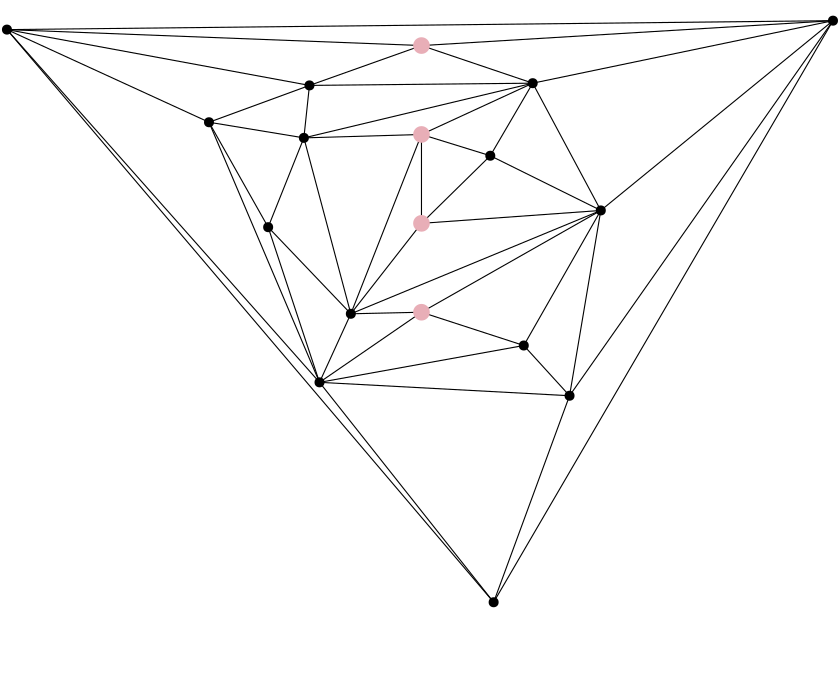 <?xml version="1.0"?>
<!DOCTYPE ipe SYSTEM "ipe.dtd">
<ipe version="70206" creator="Ipe 7.2.7">
<info created="D:20180531113113" modified="D:20180531113114"/>
<ipestyle name="basic">
<symbol name="arrow/arc(spx)">
<path stroke="sym-stroke" fill="sym-stroke" pen="sym-pen">
0 0 m
-1 0.333 l
-1 -0.333 l
h
</path>
</symbol>
<symbol name="arrow/farc(spx)">
<path stroke="sym-stroke" fill="white" pen="sym-pen">
0 0 m
-1 0.333 l
-1 -0.333 l
h
</path>
</symbol>
<symbol name="arrow/ptarc(spx)">
<path stroke="sym-stroke" fill="sym-stroke" pen="sym-pen">
0 0 m
-1 0.333 l
-0.8 0 l
-1 -0.333 l
h
</path>
</symbol>
<symbol name="arrow/fptarc(spx)">
<path stroke="sym-stroke" fill="white" pen="sym-pen">
0 0 m
-1 0.333 l
-0.8 0 l
-1 -0.333 l
h
</path>
</symbol>
<symbol name="mark/circle(sx)" transformations="translations">
<path fill="sym-stroke">
0.6 0 0 0.6 0 0 e
0.4 0 0 0.4 0 0 e
</path>
</symbol>
<symbol name="mark/disk(sx)" transformations="translations">
<path fill="sym-stroke">
0.6 0 0 0.6 0 0 e
</path>
</symbol>
<symbol name="mark/fdisk(sfx)" transformations="translations">
<group>
<path fill="sym-fill">
0.5 0 0 0.5 0 0 e
</path>
<path fill="sym-stroke" fillrule="eofill">
0.6 0 0 0.6 0 0 e
0.4 0 0 0.4 0 0 e
</path>
</group>
</symbol>
<symbol name="mark/box(sx)" transformations="translations">
<path fill="sym-stroke" fillrule="eofill">
-0.6 -0.6 m
0.6 -0.6 l
0.6 0.6 l
-0.6 0.6 l
h
-0.4 -0.4 m
0.4 -0.4 l
0.4 0.4 l
-0.4 0.4 l
h
</path>
</symbol>
<symbol name="mark/square(sx)" transformations="translations">
<path fill="sym-stroke">
-0.6 -0.6 m
0.6 -0.6 l
0.6 0.6 l
-0.6 0.6 l
h
</path>
</symbol>
<symbol name="mark/fsquare(sfx)" transformations="translations">
<group>
<path fill="sym-fill">
-0.5 -0.5 m
0.5 -0.5 l
0.5 0.5 l
-0.5 0.5 l
h
</path>
<path fill="sym-stroke" fillrule="eofill">
-0.6 -0.6 m
0.6 -0.6 l
0.6 0.6 l
-0.6 0.6 l
h
-0.4 -0.4 m
0.4 -0.4 l
0.4 0.4 l
-0.4 0.4 l
h
</path>
</group>
</symbol>
<symbol name="mark/cross(sx)" transformations="translations">
<group>
<path fill="sym-stroke">
-0.43 -0.57 m
0.57 0.43 l
0.43 0.57 l
-0.57 -0.43 l
h
</path>
<path fill="sym-stroke">
-0.43 0.57 m
0.57 -0.43 l
0.43 -0.57 l
-0.57 0.43 l
h
</path>
</group>
</symbol>
<symbol name="arrow/fnormal(spx)">
<path stroke="sym-stroke" fill="white" pen="sym-pen">
0 0 m
-1 0.333 l
-1 -0.333 l
h
</path>
</symbol>
<symbol name="arrow/pointed(spx)">
<path stroke="sym-stroke" fill="sym-stroke" pen="sym-pen">
0 0 m
-1 0.333 l
-0.8 0 l
-1 -0.333 l
h
</path>
</symbol>
<symbol name="arrow/fpointed(spx)">
<path stroke="sym-stroke" fill="white" pen="sym-pen">
0 0 m
-1 0.333 l
-0.8 0 l
-1 -0.333 l
h
</path>
</symbol>
<symbol name="arrow/linear(spx)">
<path stroke="sym-stroke" pen="sym-pen">
-1 0.333 m
0 0 l
-1 -0.333 l
</path>
</symbol>
<symbol name="arrow/fdouble(spx)">
<path stroke="sym-stroke" fill="white" pen="sym-pen">
0 0 m
-1 0.333 l
-1 -0.333 l
h
-1 0 m
-2 0.333 l
-2 -0.333 l
h
</path>
</symbol>
<symbol name="arrow/double(spx)">
<path stroke="sym-stroke" fill="sym-stroke" pen="sym-pen">
0 0 m
-1 0.333 l
-1 -0.333 l
h
-1 0 m
-2 0.333 l
-2 -0.333 l
h
</path>
</symbol>
<pen name="heavier" value="0.8"/>
<pen name="fat" value="1.2"/>
<pen name="ultrafat" value="2"/>
<symbolsize name="large" value="5"/>
<symbolsize name="small" value="2"/>
<symbolsize name="tiny" value="1.1"/>
<arrowsize name="large" value="10"/>
<arrowsize name="small" value="5"/>
<arrowsize name="tiny" value="3"/>
<color name="red" value="1 0 0"/>
<color name="green" value="0 1 0"/>
<color name="blue" value="0 0 1"/>
<color name="yellow" value="1 1 0"/>
<color name="orange" value="1 0.647 0"/>
<color name="gold" value="1 0.843 0"/>
<color name="purple" value="0.627 0.125 0.941"/>
<color name="gray" value="0.745"/>
<color name="brown" value="0.647 0.165 0.165"/>
<color name="navy" value="0 0 0.502"/>
<color name="pink" value="1 0.753 0.796"/>
<color name="seagreen" value="0.18 0.545 0.341"/>
<color name="turquoise" value="0.251 0.878 0.816"/>
<color name="violet" value="0.933 0.51 0.933"/>
<color name="darkblue" value="0 0 0.545"/>
<color name="darkcyan" value="0 0.545 0.545"/>
<color name="darkgray" value="0.663"/>
<color name="darkgreen" value="0 0.392 0"/>
<color name="darkmagenta" value="0.545 0 0.545"/>
<color name="darkorange" value="1 0.549 0"/>
<color name="darkred" value="0.545 0 0"/>
<color name="lightblue" value="0.678 0.847 0.902"/>
<color name="lightcyan" value="0.878 1 1"/>
<color name="lightgray" value="0.827"/>
<color name="lightgreen" value="0.565 0.933 0.565"/>
<color name="lightyellow" value="1 1 0.878"/>
<dashstyle name="dashed" value="[4] 0"/>
<dashstyle name="dotted" value="[1 3] 0"/>
<dashstyle name="dash dotted" value="[4 2 1 2] 0"/>
<dashstyle name="dash dot dotted" value="[4 2 1 2 1 2] 0"/>
<textsize name="large" value="\large"/>
<textsize name="Large" value="\Large"/>
<textsize name="LARGE" value="\LARGE"/>
<textsize name="huge" value="\huge"/>
<textsize name="Huge" value="\Huge"/>
<textsize name="small" value="\small"/>
<textsize name="footnote" value="\footnotesize"/>
<textsize name="tiny" value="\tiny"/>
<textstyle name="center" begin="\begin{center}" end="\end{center}"/>
<textstyle name="itemize" begin="\begin{itemize}" end="\end{itemize}"/>
<textstyle name="item" begin="\begin{itemize}\item{}" end="\end{itemize}"/>
<gridsize name="4 pts" value="4"/>
<gridsize name="8 pts (~3 mm)" value="8"/>
<gridsize name="16 pts (~6 mm)" value="16"/>
<gridsize name="32 pts (~12 mm)" value="32"/>
<gridsize name="10 pts (~3.5 mm)" value="10"/>
<gridsize name="20 pts (~7 mm)" value="20"/>
<gridsize name="14 pts (~5 mm)" value="14"/>
<gridsize name="28 pts (~10 mm)" value="28"/>
<gridsize name="56 pts (~20 mm)" value="56"/>
<anglesize name="90 deg" value="90"/>
<anglesize name="60 deg" value="60"/>
<anglesize name="45 deg" value="45"/>
<anglesize name="30 deg" value="30"/>
<anglesize name="22.5 deg" value="22.5"/>
<opacity name="10%" value="0.1"/>
<opacity name="30%" value="0.3"/>
<opacity name="50%" value="0.5"/>
<opacity name="75%" value="0.75"/>
<tiling name="falling" angle="-60" step="4" width="1"/>
<tiling name="rising" angle="30" step="4" width="1"/>
</ipestyle>
<ipestyle name="odscolors">
<color name="usc gold" value="1 0.807 0.019"/>
<color name="tigers eye" value="0.968 0.549 0.235"/>
<color name="pearl aqua" value="0.556 0.776 0.725"/>
<color name="granny smith apple" value="0.733 0.858 0.607"/>
<color name="pale chestnut" value="0.909 0.682 0.717"/>
<color name="columbia blue" value="0.745 0.847 0.831"/>
<color name="magic mint" value="0.647 1 0.839"/>
<color name="light salmon" value="0.98 0.635 0.458"/>
<color name="dutch white" value="0.866 0.878 0.741"/>
<color name="medium sea green" value="0.266 0.686 0.411"/>
<color name="pink-orange" value="1 0.549 0.38"/>
<color name="diamond" value="0.721 0.882 1"/>
<color name="laurel green" value="0.67 0.768 0.631"/>
<color name="steel teal" value="0.4 0.521 0.525"/>
<color name="rose gold" value="0.741 0.419 0.45"/>
<color name="myrtle green" value="0.196 0.454 0.427"/>
<color name="pink raspberry" value="0.639 0.043 0.215"/>
<color name="trolley grey" value="0.505 0.498 0.458"/>
<color name="midnight green" value="0.062 0.309 0.333"/>
<color name="paynes grey" value="0.345 0.435 0.486"/>
</ipestyle>
<page>
<layer name="G0"/>
<layer name="Y"/>
<layer name="G1"/>
<layer name="G2"/>
<view layers="G0" active="G0"/>
<view layers="G0 Y" active="G0"/>
<view layers="Y G1" active="G1"/>
<view layers="Y G2" active="G2"/>
<use layer="G0" name="mark/disk(sx)" pos="215.672 737.655" size="normal" stroke="black"/>
<use name="mark/disk(sx)" pos="296.043 738.458" size="normal" stroke="black"/>
<use name="mark/disk(sx)" pos="213.663 718.767" size="normal" stroke="black"/>
<use name="mark/disk(sx)" pos="179.505 724.393" size="normal" stroke="black"/>
<use name="mark/disk(sx)" pos="200.803 686.619" size="normal" stroke="black"/>
<use name="mark/disk(sx)" pos="280.773 712.338" size="normal" stroke="black"/>
<use matrix="1 0 0 1 22.504 14.4669" name="mark/disk(sx)" pos="298.053 678.18" size="normal" stroke="black"/>
<use matrix="1 0 0 1 8.46434 -4.65739" name="mark/disk(sx)" pos="222.102 660.096" size="normal" stroke="black"/>
<use name="mark/disk(sx)" pos="219.289 630.761" size="normal" stroke="black"/>
<use name="mark/disk(sx)" pos="292.828 644.022" size="normal" stroke="black"/>
<use name="mark/disk(sx)" pos="309.305 625.938" size="normal" stroke="black"/>
<path stroke="black">
219.289 630.761 m
309.305 625.938 l
</path>
<path stroke="black">
309.305 625.938 m
292.828 644.022 l
</path>
<path stroke="black">
292.828 644.022 m
256 656 l
</path>
<path stroke="black">
256 656 m
219.289 630.761 l
</path>
<path stroke="black">
219.289 630.761 m
292.828 644.022 l
</path>
<path stroke="black">
230.566 655.439 m
256 656 l
</path>
<path stroke="black">
230.566 655.439 m
320.557 692.647 l
</path>
<path stroke="black">
320.557 692.647 m
256 656 l
</path>
<path stroke="black">
256 688 m
256 720 l
</path>
<path stroke="black">
256 720 m
230.566 655.439 l
</path>
<path stroke="black">
230.566 655.439 m
256 688 l
</path>
<path stroke="black">
256 688 m
320.557 692.647 l
</path>
<path stroke="black">
320.557 692.647 m
280.773 712.338 l
</path>
<path stroke="black">
280.773 712.338 m
256 720 l
</path>
<path stroke="black">
280.773 712.338 m
256 688 l
</path>
<path stroke="black">
200.803 686.619 m
230.566 655.439 l
</path>
<path stroke="black">
200.803 686.619 m
219.289 630.761 l
</path>
<path stroke="black">
230.566 655.439 m
219.289 630.761 l
</path>
<path stroke="black">
200.803 686.619 m
213.663 718.767 l
</path>
<path stroke="black">
213.663 718.767 m
179.505 724.393 l
</path>
<path stroke="black">
179.505 724.393 m
200.803 686.619 l
</path>
<path stroke="black">
213.663 718.767 m
230.566 655.439 l
</path>
<path stroke="black">
213.663 718.767 m
215.672 737.655 l
</path>
<path stroke="black">
215.672 737.655 m
179.505 724.393 l
</path>
<path stroke="black">
215.672 737.655 m
296.043 738.458 l
</path>
<path stroke="black">
213.663 718.767 m
296.043 738.458 l
</path>
<path stroke="black">
256 720 m
296.043 738.458 l
</path>
<path stroke="black">
256 720 m
213.663 718.767 l
</path>
<path stroke="black">
256 752 m
215.672 737.655 l
</path>
<path stroke="black">
256 752 m
296.043 738.458 l
</path>
<path stroke="black">
296.043 738.458 m
280.773 712.338 l
</path>
<path stroke="black">
320.557 692.647 m
292.828 644.022 l
</path>
<path stroke="black">
320.557 692.647 m
309.305 625.938 l
</path>
<path stroke="black">
219.289 630.761 m
179.505 724.393 l
</path>
<use matrix="1 0 0 1 -21.2984 -0.401857" name="mark/disk(sx)" pos="128.067 758.149" size="normal" stroke="black"/>
<use matrix="1 0 0 1 20.4947 0.803714" name="mark/disk(sx)" pos="383.648 760.159" size="normal" stroke="black"/>
<use matrix="1 0 0 1 0 -30.943" name="mark/disk(sx)" pos="281.978 582.538" size="normal" stroke="black"/>
<path stroke="black">
106.769 757.747 m
256 752 l
</path>
<path stroke="black">
106.769 757.747 m
215.672 737.655 l
</path>
<path stroke="black">
106.769 757.747 m
179.505 724.393 l
</path>
<path stroke="black">
106.769 757.747 m
219.289 630.761 l
</path>
<path stroke="black">
256 752 m
404.143 760.962 l
</path>
<path stroke="black">
106.769 757.747 m
404.143 760.962 l
</path>
<path stroke="black">
404.143 760.962 m
296.043 738.458 l
</path>
<path stroke="black">
404.143 760.962 m
320.557 692.647 l
</path>
<path stroke="black">
404.143 760.962 m
309.305 625.938 l
</path>
<path stroke="black">
219.289 630.761 m
281.978 551.595 l
</path>
<path stroke="black">
281.978 551.595 m
309.305 625.938 l
</path>
<path layer="Y" matrix="1.54917 0 0 1.54917 -140.586 -421.759" stroke="tigers eye" pen="heavier">
256 768 m
256 608 l
</path>
<path layer="G0" stroke="black">
106.769 757.747 m
281.978 551.595 l
</path>
<path stroke="black">
281.978 551.595 m
404.143 760.962 l
</path>
<path stroke="black">
296.043 738.458 m
320.557 692.647 l
</path>
<use name="mark/disk(sx)" pos="256 656" size="large" stroke="pale chestnut"/>
<use name="mark/disk(sx)" pos="256 688" size="large" stroke="pale chestnut"/>
<use name="mark/disk(sx)" pos="256 720" size="large" stroke="pale chestnut"/>
<use name="mark/disk(sx)" pos="256 752" size="large" stroke="pale chestnut"/>
<use layer="G2" matrix="1 0 0 1 -4.42056 8.43857" name="mark/disk(sx)" pos="215.672 737.655" size="normal" stroke="black"/>
<use matrix="1 0 0 1 21.2987 7.23371" name="mark/disk(sx)" pos="296.043 738.458" size="normal" stroke="black"/>
<use matrix="1 0 0 1 15.672 18.8876" name="mark/disk(sx)" pos="213.663 718.767" size="normal" stroke="black"/>
<use matrix="1 0 0 1 -26.5228 12.4579" name="mark/disk(sx)" pos="179.505 724.393" size="normal" stroke="black"/>
<use matrix="1 0 0 1 -14.4667 34.9613" name="mark/disk(sx)" pos="200.803 686.619" size="normal" stroke="black"/>
<use matrix="1 0 0 1 14.1449 12.9018" name="mark/disk(sx)" pos="280.773 712.338" size="normal" stroke="black"/>
<use matrix="1 0 0 1 2.41072 66.3066" name="mark/disk(sx)" pos="222.102 660.096" size="normal" stroke="black"/>
<use matrix="1 0 0 1 11.6534 20.4943" name="mark/disk(sx)" pos="219.289 630.761" size="normal" stroke="black"/>
<use matrix="1 0 0 1 -7.63487 33.354" name="mark/disk(sx)" pos="292.828 644.022" size="normal" stroke="black"/>
<use matrix="1 0 0 1 -10.8506 18.4858" name="mark/disk(sx)" pos="309.305 625.938" size="normal" stroke="black"/>
<path stroke="black">
230.942 651.255 m
298.454 644.424 l
</path>
<path stroke="black">
298.454 644.424 m
285.193 677.376 l
</path>
<path stroke="black">
285.193 677.376 m
256 717.562 l
</path>
<path stroke="black">
256 717.562 m
230.942 651.255 l
</path>
<path stroke="black">
230.942 651.255 m
285.193 677.376 l
</path>
<path stroke="black">
224.513 726.403 m
256 717.562 l
</path>
<path stroke="black">
224.513 726.403 m
331.005 714.749 l
</path>
<path stroke="black">
331.005 714.749 m
256 717.562 l
</path>
<path stroke="black">
256 726.403 m
256 736.047 l
</path>
<path stroke="black">
256 736.047 m
224.513 726.403 l
</path>
<path stroke="black">
224.513 726.403 m
256 726.403 l
</path>
<path stroke="black">
256 726.403 m
331.005 714.749 l
</path>
<path stroke="black">
331.005 714.749 m
294.918 725.24 l
</path>
<path stroke="black">
294.918 725.24 m
256 736.047 l
</path>
<path stroke="black">
294.918 725.24 m
256 726.403 l
</path>
<path stroke="black">
186.336 721.58 m
224.513 726.403 l
</path>
<path stroke="black">
186.336 721.58 m
230.942 651.255 l
</path>
<path stroke="black">
224.513 726.403 m
230.942 651.255 l
</path>
<path stroke="black">
186.336 721.58 m
229.335 737.655 l
</path>
<path stroke="black">
229.335 737.655 m
152.982 736.851 l
</path>
<path stroke="black">
152.982 736.851 m
186.336 721.58 l
</path>
<path stroke="black">
229.335 737.655 m
224.513 726.403 l
</path>
<path stroke="black">
229.335 737.655 m
211.251 746.094 l
</path>
<path stroke="black">
211.251 746.094 m
152.982 736.851 l
</path>
<path stroke="black">
211.251 746.094 m
317.342 745.692 l
</path>
<path stroke="black">
229.335 737.655 m
317.342 745.692 l
</path>
<path stroke="black">
256 736.047 m
317.342 745.692 l
</path>
<path stroke="black">
256 736.047 m
229.335 737.655 l
</path>
<path stroke="black">
256 752 m
211.251 746.094 l
</path>
<path stroke="black">
256 752 m
317.342 745.692 l
</path>
<path stroke="black">
317.342 745.692 m
294.918 725.24 l
</path>
<path stroke="black">
331.005 714.749 m
285.193 677.376 l
</path>
<path stroke="black">
331.005 714.749 m
298.454 644.424 l
</path>
<path stroke="black">
230.942 651.255 m
152.982 736.851 l
</path>
<use matrix="1 0 0 1 -21.2988 -0.401433" name="mark/disk(sx)" pos="128.067 758.149" size="normal" stroke="black"/>
<use matrix="1 0 0 1 20.4943 0.804138" name="mark/disk(sx)" pos="383.648 760.159" size="normal" stroke="black"/>
<use matrix="1 0 0 1 -0.00037638 -30.9426" name="mark/disk(sx)" pos="281.978 582.538" size="normal" stroke="black"/>
<path stroke="black">
106.769 757.747 m
256 752 l
</path>
<path stroke="black">
106.769 757.747 m
211.251 746.094 l
</path>
<path stroke="black">
106.769 757.747 m
152.982 736.851 l
</path>
<path stroke="black">
106.769 757.747 m
230.942 651.255 l
</path>
<path stroke="black">
256 752 m
404.143 760.962 l
</path>
<path matrix="1 0 0 1 -0.00037638 0.00042382" stroke="black">
106.769 757.747 m
404.143 760.962 l
</path>
<path stroke="black">
404.143 760.962 m
317.342 745.692 l
</path>
<path stroke="black">
404.143 760.962 m
331.005 714.749 l
</path>
<path stroke="black">
404.143 760.962 m
298.454 644.424 l
</path>
<path stroke="black">
230.942 651.255 m
281.978 551.595 l
</path>
<path stroke="black">
281.978 551.595 m
298.454 644.424 l
</path>
<path matrix="1 0 0 1 -0.00037638 0.00042382" stroke="black">
106.769 757.747 m
281.978 551.595 l
</path>
<path matrix="1 0 0 1 -0.00037638 0.00042382" stroke="black">
281.978 551.595 m
404.143 760.962 l
</path>
<path stroke="black">
317.342 745.692 m
331.005 714.749 l
</path>
<use matrix="1 0 0 1 0 61.5617" name="mark/disk(sx)" pos="256 656" size="large" stroke="pale chestnut"/>
<use matrix="1 0 0 1 0 38.4026" name="mark/disk(sx)" pos="256 688" size="large" stroke="pale chestnut"/>
<use matrix="1 0 0 1 0 16.0471" name="mark/disk(sx)" pos="256 720" size="large" stroke="pale chestnut"/>
<use matrix="1 0 0 1 -0.00037638 0.00042382" name="mark/disk(sx)" pos="256 752" size="large" stroke="pale chestnut"/>
<use matrix="1 0 0 1 10.4482 22.1013" name="mark/disk(sx)" pos="320.557 692.647" size="normal" stroke="black"/>
<use layer="G1" matrix="1 0 0 1 -3.4795 -12.0545" name="mark/disk(sx)" pos="215.672 737.655" size="normal" stroke="black"/>
<use matrix="1 0 0 1 -17.984 -27.6002" name="mark/disk(sx)" pos="296.043 738.458" size="normal" stroke="black"/>
<use matrix="1 0 0 1 21.8325 -11.9515" name="mark/disk(sx)" pos="213.663 718.767" size="normal" stroke="black"/>
<use matrix="1 0 0 1 -0.00041874 0.00017397" name="mark/disk(sx)" pos="179.505 724.393" size="normal" stroke="black"/>
<use matrix="1 0 0 1 4.69775 11.7449" name="mark/disk(sx)" pos="200.803 686.619" size="normal" stroke="black"/>
<use matrix="1 0 0 1 4.65734 -43.0926" name="mark/disk(sx)" pos="280.773 712.338" size="normal" stroke="black"/>
<use matrix="1 0 0 1 23.5778 -26.4309" name="mark/disk(sx)" pos="219.289 630.761" size="normal" stroke="black"/>
<use matrix="1 0 0 1 -11.9156 -30.6561" name="mark/disk(sx)" pos="292.828 644.022" size="normal" stroke="black"/>
<use matrix="1 0 0 1 -25.5392 -38.7285" name="mark/disk(sx)" pos="309.305 625.938" size="normal" stroke="black"/>
<path stroke="black">
242.867 604.33 m
283.766 587.21 l
</path>
<path stroke="black">
283.766 587.21 m
280.912 613.366 l
</path>
<path stroke="black">
280.912 613.366 m
256 613.366 l
</path>
<path stroke="black">
256 613.366 m
242.867 604.33 l
</path>
<path stroke="black">
242.867 604.33 m
280.912 613.366 l
</path>
<path stroke="black">
230.566 655.439 m
256 613.366 l
</path>
<path stroke="black">
230.566 655.439 m
292.179 632.899 l
</path>
<path stroke="black">
292.179 632.899 m
256 613.366 l
</path>
<path stroke="black">
256 648.32 m
256 657.118 l
</path>
<path stroke="black">
256 657.118 m
230.566 655.439 l
</path>
<path stroke="black">
230.566 655.439 m
256 648.32 l
</path>
<path stroke="black">
256 648.32 m
292.179 632.899 l
</path>
<path stroke="black">
292.179 632.899 m
285.43 669.245 l
</path>
<path stroke="black">
285.43 669.245 m
256 657.118 l
</path>
<path stroke="black">
285.43 669.245 m
256 648.32 l
</path>
<path stroke="black">
205.501 698.364 m
230.566 655.439 l
</path>
<path stroke="black">
205.501 698.364 m
242.867 604.33 l
</path>
<path stroke="black">
230.566 655.439 m
242.867 604.33 l
</path>
<path stroke="black">
205.501 698.364 m
235.495 706.815 l
</path>
<path stroke="black">
235.495 706.815 m
179.505 724.393 l
</path>
<path stroke="black">
179.505 724.393 m
205.501 698.364 l
</path>
<path stroke="black">
235.495 706.815 m
230.566 655.439 l
</path>
<path stroke="black">
235.495 706.815 m
212.193 725.601 l
</path>
<path stroke="black">
212.193 725.601 m
179.505 724.393 l
</path>
<path stroke="black">
212.193 725.601 m
278.059 710.858 l
</path>
<path stroke="black">
235.495 706.815 m
278.059 710.858 l
</path>
<path stroke="black">
256 657.118 m
278.059 710.858 l
</path>
<path stroke="black">
256 657.118 m
235.495 706.815 l
</path>
<path stroke="black">
256 722.509 m
212.193 725.601 l
</path>
<path stroke="black">
256 722.509 m
278.059 710.858 l
</path>
<path stroke="black">
278.059 710.858 m
285.43 669.245 l
</path>
<path stroke="black">
292.179 632.899 m
280.912 613.366 l
</path>
<path stroke="black">
292.179 632.899 m
283.766 587.21 l
</path>
<path stroke="black">
242.867 604.33 m
179.505 724.393 l
</path>
<use matrix="1 0 0 1 -21.2988 -0.401683" name="mark/disk(sx)" pos="128.067 758.149" size="normal" stroke="black"/>
<use matrix="1 0 0 1 20.4943 0.803888" name="mark/disk(sx)" pos="383.648 760.159" size="normal" stroke="black"/>
<use matrix="1 0 0 1 -0.00041874 -30.9428" name="mark/disk(sx)" pos="281.978 582.538" size="normal" stroke="black"/>
<path stroke="black">
106.769 757.747 m
256 722.509 l
</path>
<path stroke="black">
106.769 757.747 m
212.193 725.601 l
</path>
<path matrix="1 0 0 1 -0.00041874 0.00017397" stroke="black">
106.769 757.747 m
179.505 724.393 l
</path>
<path stroke="black">
106.769 757.747 m
242.867 604.33 l
</path>
<path stroke="black">
256 722.509 m
404.143 760.962 l
</path>
<path matrix="1 0 0 1 -0.00041874 0.00017397" stroke="black">
106.769 757.747 m
404.143 760.962 l
</path>
<path stroke="black">
404.143 760.962 m
278.059 710.858 l
</path>
<path stroke="black">
404.143 760.962 m
292.179 632.899 l
</path>
<path stroke="black">
404.143 760.962 m
283.766 587.21 l
</path>
<path stroke="black">
242.867 604.33 m
281.978 551.595 l
</path>
<path stroke="black">
281.978 551.595 m
283.766 587.21 l
</path>
<path matrix="1 0 0 1 -0.00041874 0.00017397" stroke="black">
106.769 757.747 m
281.978 551.595 l
</path>
<path matrix="1 0 0 1 -0.00041874 0.00017397" stroke="black">
281.978 551.595 m
404.143 760.962 l
</path>
<path stroke="black">
278.059 710.858 m
292.179 632.899 l
</path>
<use matrix="1 0 0 1 0 -42.6341" name="mark/disk(sx)" pos="256 656" size="large" stroke="pale chestnut"/>
<use matrix="1 0 0 1 0 -39.6797" name="mark/disk(sx)" pos="256 688" size="large" stroke="pale chestnut"/>
<use matrix="1 0 0 1 0 -62.8816" name="mark/disk(sx)" pos="256 720" size="large" stroke="pale chestnut"/>
<use matrix="1 0 0 1 0 -29.4907" name="mark/disk(sx)" pos="256 752" size="large" stroke="pale chestnut"/>
<use matrix="1 0 0 1 -28.3778 -59.7477" name="mark/disk(sx)" pos="320.557 692.647" size="normal" stroke="black"/>
<use name="mark/disk(sx)" pos="230.566 655.439" size="normal" stroke="black"/>
</page>
</ipe>

